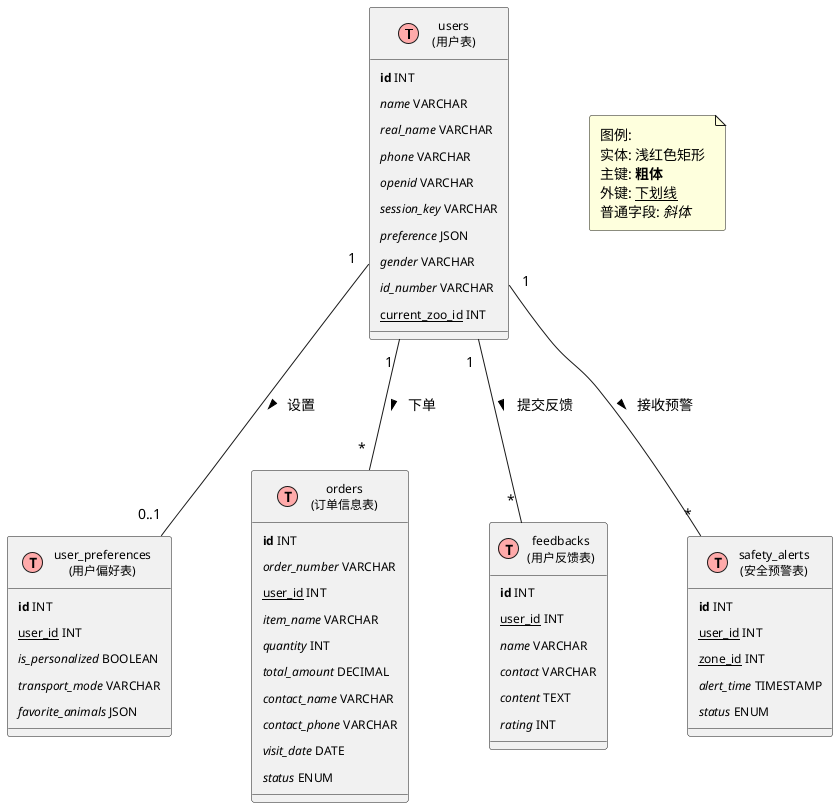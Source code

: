 @startuml 用户相关实体E-R图

' 设置样式
skinparam defaultFontSize 14
skinparam defaultFontName "Microsoft YaHei"
skinparam classFontSize 14
skinparam classFontName "Microsoft YaHei"
skinparam classAttributeFontSize 12
skinparam classAttributeFontName "Microsoft YaHei"
skinparam backgroundColor white
skinparam linetype spline
skinparam nodesep 80
skinparam ranksep 100
skinparam padding 5
skinparam roundCorner 5

!define Table(name,desc) class name as "desc" << (T,#FFAAAA) >>
!define primary_key(x) <b>x</b>
!define foreign_key(x) <u>x</u>
!define column(x) <i>x</i>

' 用户相关实体定义
Table(users, "users\n(用户表)") {
  primary_key(id) INT
  column(name) VARCHAR
  column(real_name) VARCHAR
  column(phone) VARCHAR
  column(openid) VARCHAR
  column(session_key) VARCHAR
  column(preference) JSON
  column(gender) VARCHAR
  column(id_number) VARCHAR
  foreign_key(current_zoo_id) INT
}

Table(user_preferences, "user_preferences\n(用户偏好表)") {
  primary_key(id) INT
  foreign_key(user_id) INT
  column(is_personalized) BOOLEAN
  column(transport_mode) VARCHAR
  column(favorite_animals) JSON
}

Table(orders, "orders\n(订单信息表)") {
  primary_key(id) INT
  column(order_number) VARCHAR
  foreign_key(user_id) INT
  column(item_name) VARCHAR
  column(quantity) INT
  column(total_amount) DECIMAL
  column(contact_name) VARCHAR
  column(contact_phone) VARCHAR
  column(visit_date) DATE
  column(status) ENUM
}

Table(feedbacks, "feedbacks\n(用户反馈表)") {
  primary_key(id) INT
  foreign_key(user_id) INT
  column(name) VARCHAR
  column(contact) VARCHAR
  column(content) TEXT
  column(rating) INT
}

Table(safety_alerts, "safety_alerts\n(安全预警表)") {
  primary_key(id) INT
  foreign_key(user_id) INT
  foreign_key(zone_id) INT
  column(alert_time) TIMESTAMP
  column(status) ENUM
}

' 关系定义
users "1" -- "0..1" user_preferences : 设置 >
users "1" -- "*" orders : 下单 >
users "1" -- "*" feedbacks : 提交反馈 >
users "1" -- "*" safety_alerts : 接收预警 >

note "图例:\n实体: 浅红色矩形\n主键: <b>粗体</b>\n外键: <u>下划线</u>\n普通字段: <i>斜体</i>" as Legend

@enduml 